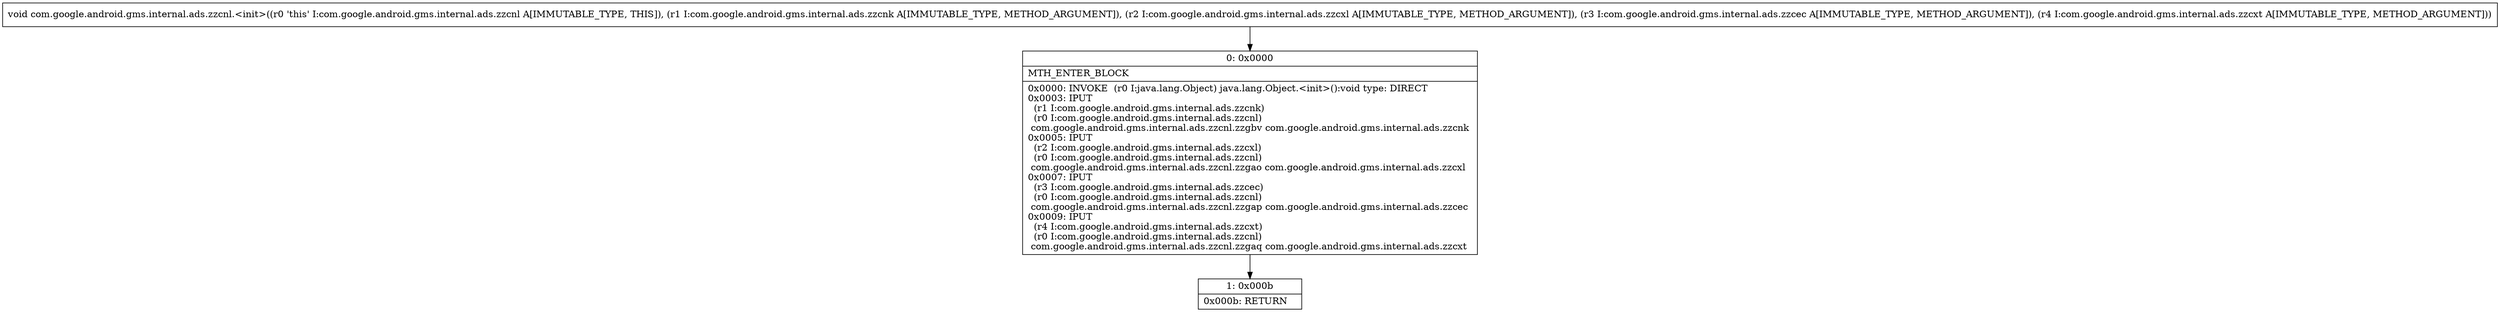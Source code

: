 digraph "CFG forcom.google.android.gms.internal.ads.zzcnl.\<init\>(Lcom\/google\/android\/gms\/internal\/ads\/zzcnk;Lcom\/google\/android\/gms\/internal\/ads\/zzcxl;Lcom\/google\/android\/gms\/internal\/ads\/zzcec;Lcom\/google\/android\/gms\/internal\/ads\/zzcxt;)V" {
Node_0 [shape=record,label="{0\:\ 0x0000|MTH_ENTER_BLOCK\l|0x0000: INVOKE  (r0 I:java.lang.Object) java.lang.Object.\<init\>():void type: DIRECT \l0x0003: IPUT  \l  (r1 I:com.google.android.gms.internal.ads.zzcnk)\l  (r0 I:com.google.android.gms.internal.ads.zzcnl)\l com.google.android.gms.internal.ads.zzcnl.zzgbv com.google.android.gms.internal.ads.zzcnk \l0x0005: IPUT  \l  (r2 I:com.google.android.gms.internal.ads.zzcxl)\l  (r0 I:com.google.android.gms.internal.ads.zzcnl)\l com.google.android.gms.internal.ads.zzcnl.zzgao com.google.android.gms.internal.ads.zzcxl \l0x0007: IPUT  \l  (r3 I:com.google.android.gms.internal.ads.zzcec)\l  (r0 I:com.google.android.gms.internal.ads.zzcnl)\l com.google.android.gms.internal.ads.zzcnl.zzgap com.google.android.gms.internal.ads.zzcec \l0x0009: IPUT  \l  (r4 I:com.google.android.gms.internal.ads.zzcxt)\l  (r0 I:com.google.android.gms.internal.ads.zzcnl)\l com.google.android.gms.internal.ads.zzcnl.zzgaq com.google.android.gms.internal.ads.zzcxt \l}"];
Node_1 [shape=record,label="{1\:\ 0x000b|0x000b: RETURN   \l}"];
MethodNode[shape=record,label="{void com.google.android.gms.internal.ads.zzcnl.\<init\>((r0 'this' I:com.google.android.gms.internal.ads.zzcnl A[IMMUTABLE_TYPE, THIS]), (r1 I:com.google.android.gms.internal.ads.zzcnk A[IMMUTABLE_TYPE, METHOD_ARGUMENT]), (r2 I:com.google.android.gms.internal.ads.zzcxl A[IMMUTABLE_TYPE, METHOD_ARGUMENT]), (r3 I:com.google.android.gms.internal.ads.zzcec A[IMMUTABLE_TYPE, METHOD_ARGUMENT]), (r4 I:com.google.android.gms.internal.ads.zzcxt A[IMMUTABLE_TYPE, METHOD_ARGUMENT])) }"];
MethodNode -> Node_0;
Node_0 -> Node_1;
}

